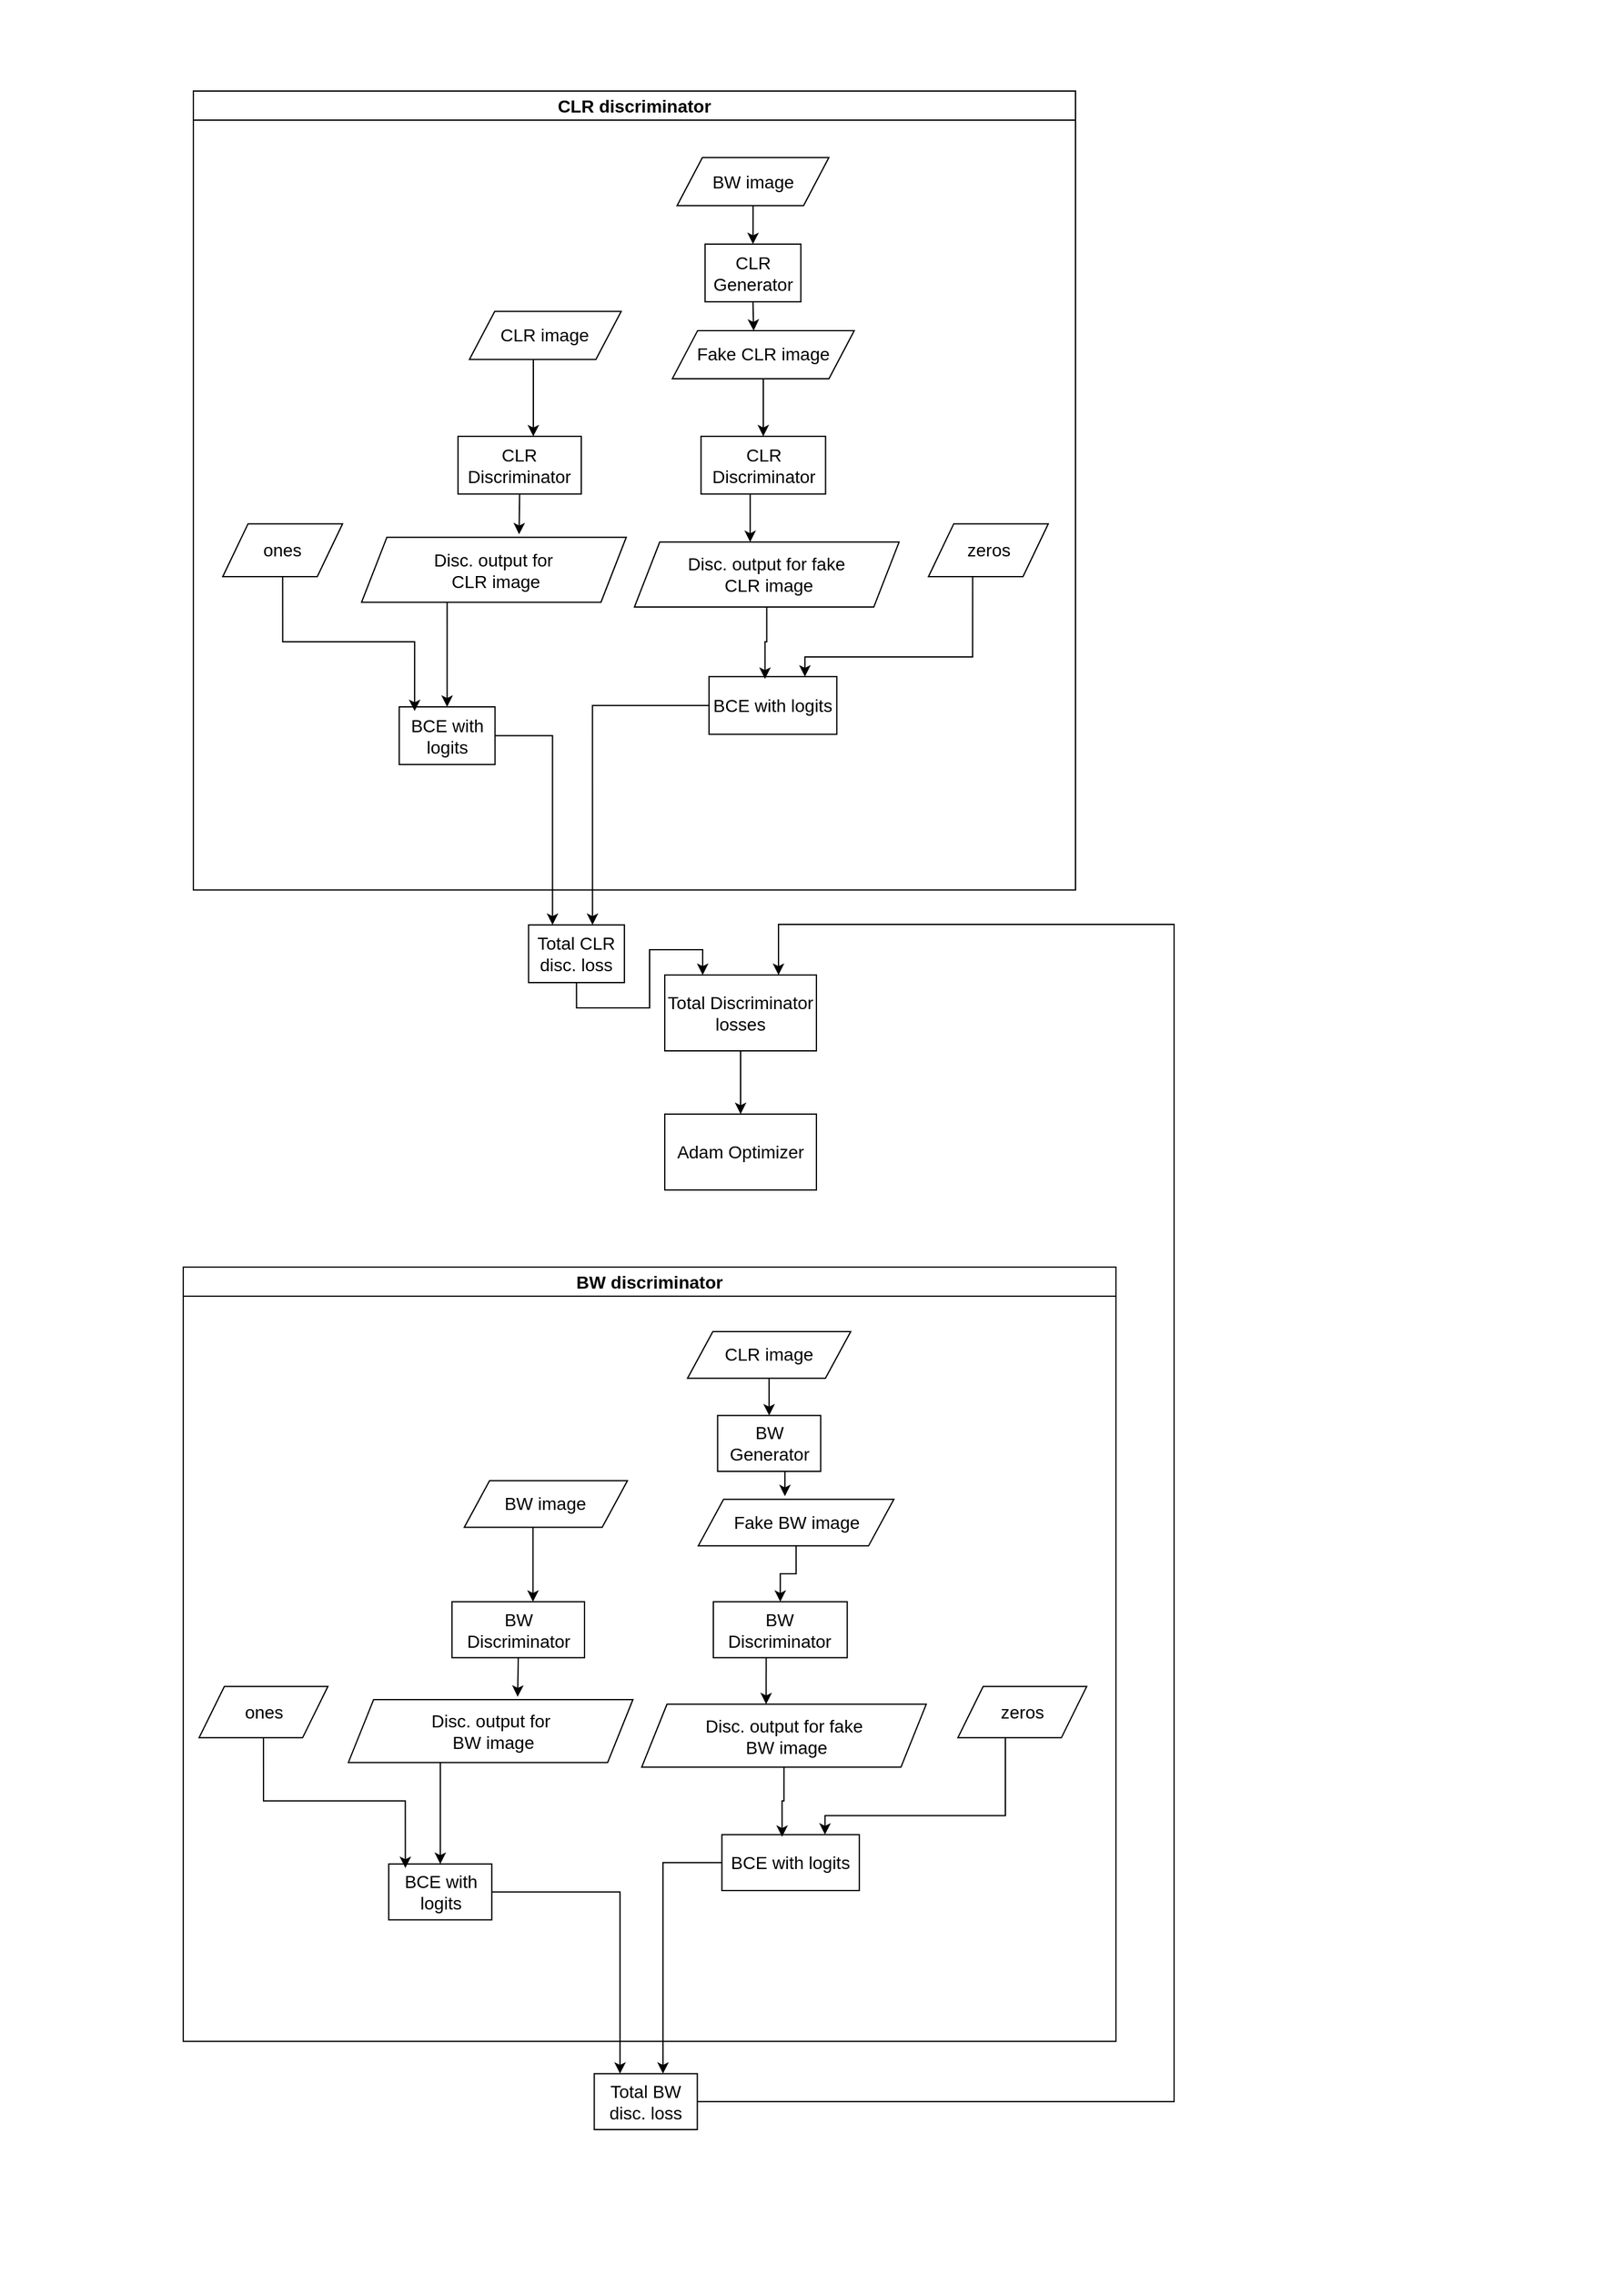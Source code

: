 <mxfile version="24.0.2" type="device">
  <diagram name="Page-1" id="wwtKJGUBj2cqh8s6im0r">
    <mxGraphModel dx="3916" dy="1740" grid="0" gridSize="10" guides="1" tooltips="1" connect="1" arrows="1" fold="1" page="0" pageScale="1" pageWidth="850" pageHeight="1100" math="0" shadow="0">
      <root>
        <mxCell id="0" />
        <mxCell id="1" parent="0" />
        <mxCell id="1-WBPtf6glRK3cqLHo0g-118" style="edgeStyle=orthogonalEdgeStyle;rounded=0;orthogonalLoop=1;jettySize=auto;html=1;exitX=0.5;exitY=1;exitDx=0;exitDy=0;entryX=0.5;entryY=0;entryDx=0;entryDy=0;fontSize=14;" parent="1" source="1-WBPtf6glRK3cqLHo0g-65" target="1-WBPtf6glRK3cqLHo0g-116" edge="1">
          <mxGeometry relative="1" as="geometry" />
        </mxCell>
        <mxCell id="1-WBPtf6glRK3cqLHo0g-65" value="Total Discriminator losses" style="rounded=0;whiteSpace=wrap;html=1;container=0;fontSize=14;" parent="1" vertex="1">
          <mxGeometry x="-930" y="730" width="120" height="60" as="geometry" />
        </mxCell>
        <mxCell id="1-WBPtf6glRK3cqLHo0g-73" style="edgeStyle=orthogonalEdgeStyle;rounded=0;orthogonalLoop=1;jettySize=auto;html=1;exitX=0.5;exitY=1;exitDx=0;exitDy=0;entryX=0.25;entryY=0;entryDx=0;entryDy=0;fontSize=14;" parent="1" source="1-WBPtf6glRK3cqLHo0g-58" target="1-WBPtf6glRK3cqLHo0g-65" edge="1">
          <mxGeometry relative="1" as="geometry" />
        </mxCell>
        <mxCell id="1-WBPtf6glRK3cqLHo0g-110" style="edgeStyle=orthogonalEdgeStyle;rounded=0;orthogonalLoop=1;jettySize=auto;html=1;entryX=0.75;entryY=0;entryDx=0;entryDy=0;fontSize=14;" parent="1" source="1-WBPtf6glRK3cqLHo0g-107" target="1-WBPtf6glRK3cqLHo0g-65" edge="1">
          <mxGeometry relative="1" as="geometry">
            <Array as="points">
              <mxPoint x="-527" y="690" />
              <mxPoint x="-840" y="690" />
            </Array>
          </mxGeometry>
        </mxCell>
        <mxCell id="1-WBPtf6glRK3cqLHo0g-116" value="Adam Optimizer" style="rounded=0;whiteSpace=wrap;html=1;fontSize=14;" parent="1" vertex="1">
          <mxGeometry x="-930" y="840" width="120" height="60" as="geometry" />
        </mxCell>
        <mxCell id="Qw_n5EtDE0Exwpx-iY5z-2" value="" style="swimlane;startSize=0;fontSize=14;strokeColor=none;" vertex="1" parent="1">
          <mxGeometry x="-1456" y="-41" width="1284" height="1797.6" as="geometry" />
        </mxCell>
        <mxCell id="Qw_n5EtDE0Exwpx-iY5z-3" value="" style="group;fontSize=14;" vertex="1" connectable="0" parent="Qw_n5EtDE0Exwpx-iY5z-2">
          <mxGeometry x="145" y="1002" width="738" height="682" as="geometry" />
        </mxCell>
        <mxCell id="1-WBPtf6glRK3cqLHo0g-84" value="CLR image" style="shape=parallelogram;perimeter=parallelogramPerimeter;whiteSpace=wrap;html=1;fixedSize=1;container=0;fontSize=14;" parent="Qw_n5EtDE0Exwpx-iY5z-3" vertex="1">
          <mxGeometry x="399.036" y="51.024" width="129.1" height="36.831" as="geometry" />
        </mxCell>
        <mxCell id="1-WBPtf6glRK3cqLHo0g-85" value="BW Generator" style="rounded=0;whiteSpace=wrap;html=1;container=0;fontSize=14;" parent="Qw_n5EtDE0Exwpx-iY5z-3" vertex="1">
          <mxGeometry x="422.817" y="117.319" width="81.537" height="44.197" as="geometry" />
        </mxCell>
        <mxCell id="1-WBPtf6glRK3cqLHo0g-86" style="edgeStyle=orthogonalEdgeStyle;rounded=0;orthogonalLoop=1;jettySize=auto;html=1;entryX=0.5;entryY=0;entryDx=0;entryDy=0;fontSize=14;" parent="Qw_n5EtDE0Exwpx-iY5z-3" source="1-WBPtf6glRK3cqLHo0g-84" target="1-WBPtf6glRK3cqLHo0g-85" edge="1">
          <mxGeometry relative="1" as="geometry" />
        </mxCell>
        <mxCell id="1-WBPtf6glRK3cqLHo0g-87" style="edgeStyle=orthogonalEdgeStyle;rounded=0;orthogonalLoop=1;jettySize=auto;html=1;entryX=0.5;entryY=0;entryDx=0;entryDy=0;fontSize=14;" parent="Qw_n5EtDE0Exwpx-iY5z-3" edge="1">
          <mxGeometry relative="1" as="geometry">
            <mxPoint x="276.731" y="205.713" as="sourcePoint" />
            <mxPoint x="276.731" y="264.642" as="targetPoint" />
          </mxGeometry>
        </mxCell>
        <mxCell id="1-WBPtf6glRK3cqLHo0g-88" value="BW image" style="shape=parallelogram;perimeter=parallelogramPerimeter;whiteSpace=wrap;html=1;fixedSize=1;container=0;fontSize=14;" parent="Qw_n5EtDE0Exwpx-iY5z-3" vertex="1">
          <mxGeometry x="222.373" y="168.882" width="129.1" height="36.831" as="geometry" />
        </mxCell>
        <mxCell id="1-WBPtf6glRK3cqLHo0g-89" value="BW Discriminator" style="rounded=0;whiteSpace=wrap;html=1;container=0;fontSize=14;" parent="Qw_n5EtDE0Exwpx-iY5z-3" vertex="1">
          <mxGeometry x="212.644" y="264.636" width="104.859" height="44.2" as="geometry" />
        </mxCell>
        <mxCell id="1-WBPtf6glRK3cqLHo0g-90" style="edgeStyle=orthogonalEdgeStyle;rounded=0;orthogonalLoop=1;jettySize=auto;html=1;entryX=0.5;entryY=0;entryDx=0;entryDy=0;exitX=0.438;exitY=1;exitDx=0;exitDy=0;exitPerimeter=0;fontSize=14;" parent="Qw_n5EtDE0Exwpx-iY5z-3" edge="1">
          <mxGeometry relative="1" as="geometry">
            <mxPoint x="461.248" y="308.839" as="sourcePoint" />
            <mxPoint x="461.208" y="345.67" as="targetPoint" />
          </mxGeometry>
        </mxCell>
        <mxCell id="1-WBPtf6glRK3cqLHo0g-91" value="BW Discriminator" style="rounded=0;whiteSpace=wrap;html=1;container=0;fontSize=14;" parent="Qw_n5EtDE0Exwpx-iY5z-3" vertex="1">
          <mxGeometry x="419.422" y="264.636" width="105.934" height="44.2" as="geometry" />
        </mxCell>
        <mxCell id="1-WBPtf6glRK3cqLHo0g-92" value="Disc. output for fake&lt;br style=&quot;font-size: 14px;&quot;&gt;&amp;nbsp;BW image" style="shape=parallelogram;perimeter=parallelogramPerimeter;whiteSpace=wrap;html=1;fixedSize=1;container=0;fontSize=14;" parent="Qw_n5EtDE0Exwpx-iY5z-3" vertex="1">
          <mxGeometry x="362.746" y="345.675" width="225.153" height="49.761" as="geometry" />
        </mxCell>
        <mxCell id="1-WBPtf6glRK3cqLHo0g-93" style="edgeStyle=orthogonalEdgeStyle;rounded=0;orthogonalLoop=1;jettySize=auto;html=1;entryX=0.5;entryY=0;entryDx=0;entryDy=0;fontSize=14;" parent="Qw_n5EtDE0Exwpx-iY5z-3" target="1-WBPtf6glRK3cqLHo0g-101" edge="1">
          <mxGeometry relative="1" as="geometry">
            <mxPoint x="276.715" y="382.501" as="sourcePoint" />
          </mxGeometry>
        </mxCell>
        <mxCell id="1-WBPtf6glRK3cqLHo0g-94" value="BCE with logits" style="rounded=0;whiteSpace=wrap;html=1;container=0;fontSize=14;" parent="Qw_n5EtDE0Exwpx-iY5z-3" vertex="1">
          <mxGeometry x="426.215" y="448.796" width="108.716" height="44.197" as="geometry" />
        </mxCell>
        <mxCell id="1-WBPtf6glRK3cqLHo0g-95" style="edgeStyle=orthogonalEdgeStyle;rounded=0;orthogonalLoop=1;jettySize=auto;html=1;entryX=0.75;entryY=0;entryDx=0;entryDy=0;exitX=0.369;exitY=0.945;exitDx=0;exitDy=0;exitPerimeter=0;fontSize=14;" parent="Qw_n5EtDE0Exwpx-iY5z-3" source="1-WBPtf6glRK3cqLHo0g-98" target="1-WBPtf6glRK3cqLHo0g-94" edge="1">
          <mxGeometry relative="1" as="geometry">
            <Array as="points">
              <mxPoint x="650.441" y="433.704" />
              <mxPoint x="507.844" y="433.704" />
            </Array>
            <mxPoint x="650.441" y="378.853" as="sourcePoint" />
          </mxGeometry>
        </mxCell>
        <mxCell id="1-WBPtf6glRK3cqLHo0g-96" value="BW discriminator" style="swimlane;whiteSpace=wrap;html=1;container=0;fontSize=14;" parent="Qw_n5EtDE0Exwpx-iY5z-3" vertex="1">
          <mxGeometry width="738" height="612.288" as="geometry" />
        </mxCell>
        <mxCell id="1-WBPtf6glRK3cqLHo0g-97" value="Fake BW image" style="shape=parallelogram;perimeter=parallelogramPerimeter;whiteSpace=wrap;html=1;fixedSize=1;container=0;fontSize=14;" parent="1-WBPtf6glRK3cqLHo0g-96" vertex="1">
          <mxGeometry x="407.526" y="183.61" width="154.73" height="36.827" as="geometry" />
        </mxCell>
        <mxCell id="1-WBPtf6glRK3cqLHo0g-98" value="zeros" style="shape=parallelogram;perimeter=parallelogramPerimeter;whiteSpace=wrap;html=1;fixedSize=1;container=0;fontSize=14;" parent="Qw_n5EtDE0Exwpx-iY5z-3" vertex="1">
          <mxGeometry x="612.913" y="331.658" width="101.921" height="40.514" as="geometry" />
        </mxCell>
        <mxCell id="1-WBPtf6glRK3cqLHo0g-99" value="Disc. output for&lt;br style=&quot;font-size: 14px;&quot;&gt;&amp;nbsp;BW image" style="shape=parallelogram;perimeter=parallelogramPerimeter;whiteSpace=wrap;html=1;fixedSize=1;container=0;fontSize=14;" parent="Qw_n5EtDE0Exwpx-iY5z-3" vertex="1">
          <mxGeometry x="130.639" y="341.989" width="225.153" height="49.761" as="geometry" />
        </mxCell>
        <mxCell id="1-WBPtf6glRK3cqLHo0g-100" value="ones" style="shape=parallelogram;perimeter=parallelogramPerimeter;whiteSpace=wrap;html=1;fixedSize=1;container=0;fontSize=14;" parent="Qw_n5EtDE0Exwpx-iY5z-3" vertex="1">
          <mxGeometry x="12.508" y="331.654" width="101.921" height="40.514" as="geometry" />
        </mxCell>
        <mxCell id="1-WBPtf6glRK3cqLHo0g-101" value="BCE with logits" style="rounded=0;whiteSpace=wrap;html=1;container=0;fontSize=14;" parent="Qw_n5EtDE0Exwpx-iY5z-3" vertex="1">
          <mxGeometry x="162.613" y="471.974" width="81.537" height="44.197" as="geometry" />
        </mxCell>
        <mxCell id="1-WBPtf6glRK3cqLHo0g-102" style="edgeStyle=orthogonalEdgeStyle;rounded=0;orthogonalLoop=1;jettySize=auto;html=1;exitX=0.5;exitY=1;exitDx=0;exitDy=0;entryX=0.161;entryY=0.073;entryDx=0;entryDy=0;entryPerimeter=0;fontSize=14;" parent="Qw_n5EtDE0Exwpx-iY5z-3" source="1-WBPtf6glRK3cqLHo0g-100" target="1-WBPtf6glRK3cqLHo0g-101" edge="1">
          <mxGeometry relative="1" as="geometry" />
        </mxCell>
        <mxCell id="1-WBPtf6glRK3cqLHo0g-103" style="edgeStyle=orthogonalEdgeStyle;rounded=0;orthogonalLoop=1;jettySize=auto;html=1;exitX=0.5;exitY=1;exitDx=0;exitDy=0;entryX=0.5;entryY=0;entryDx=0;entryDy=0;fontSize=14;" parent="Qw_n5EtDE0Exwpx-iY5z-3" source="1-WBPtf6glRK3cqLHo0g-97" target="1-WBPtf6glRK3cqLHo0g-91" edge="1">
          <mxGeometry relative="1" as="geometry" />
        </mxCell>
        <mxCell id="1-WBPtf6glRK3cqLHo0g-105" style="edgeStyle=orthogonalEdgeStyle;rounded=0;orthogonalLoop=1;jettySize=auto;html=1;exitX=0.5;exitY=1;exitDx=0;exitDy=0;entryX=0.595;entryY=-0.045;entryDx=0;entryDy=0;entryPerimeter=0;fontSize=14;" parent="Qw_n5EtDE0Exwpx-iY5z-3" source="1-WBPtf6glRK3cqLHo0g-89" target="1-WBPtf6glRK3cqLHo0g-99" edge="1">
          <mxGeometry relative="1" as="geometry" />
        </mxCell>
        <mxCell id="1-WBPtf6glRK3cqLHo0g-106" style="edgeStyle=orthogonalEdgeStyle;rounded=0;orthogonalLoop=1;jettySize=auto;html=1;exitX=0.5;exitY=1;exitDx=0;exitDy=0;entryX=0.438;entryY=0.039;entryDx=0;entryDy=0;entryPerimeter=0;fontSize=14;" parent="Qw_n5EtDE0Exwpx-iY5z-3" source="1-WBPtf6glRK3cqLHo0g-92" target="1-WBPtf6glRK3cqLHo0g-94" edge="1">
          <mxGeometry relative="1" as="geometry" />
        </mxCell>
        <mxCell id="1-WBPtf6glRK3cqLHo0g-107" value="Total BW disc. loss" style="rounded=0;whiteSpace=wrap;html=1;container=0;fontSize=14;" parent="Qw_n5EtDE0Exwpx-iY5z-3" vertex="1">
          <mxGeometry x="325.219" y="637.803" width="81.537" height="44.197" as="geometry" />
        </mxCell>
        <mxCell id="1-WBPtf6glRK3cqLHo0g-108" style="edgeStyle=orthogonalEdgeStyle;rounded=0;orthogonalLoop=1;jettySize=auto;html=1;entryX=0.25;entryY=0;entryDx=0;entryDy=0;fontSize=14;" parent="Qw_n5EtDE0Exwpx-iY5z-3" source="1-WBPtf6glRK3cqLHo0g-101" target="1-WBPtf6glRK3cqLHo0g-107" edge="1">
          <mxGeometry relative="1" as="geometry" />
        </mxCell>
        <mxCell id="1-WBPtf6glRK3cqLHo0g-109" style="edgeStyle=orthogonalEdgeStyle;rounded=0;orthogonalLoop=1;jettySize=auto;html=1;entryX=0.667;entryY=0;entryDx=0;entryDy=0;entryPerimeter=0;fontSize=14;" parent="Qw_n5EtDE0Exwpx-iY5z-3" source="1-WBPtf6glRK3cqLHo0g-94" target="1-WBPtf6glRK3cqLHo0g-107" edge="1">
          <mxGeometry relative="1" as="geometry" />
        </mxCell>
        <mxCell id="1-WBPtf6glRK3cqLHo0g-114" style="edgeStyle=orthogonalEdgeStyle;rounded=0;orthogonalLoop=1;jettySize=auto;html=1;exitX=0.5;exitY=1;exitDx=0;exitDy=0;entryX=0.443;entryY=-0.067;entryDx=0;entryDy=0;entryPerimeter=0;fontSize=14;" parent="Qw_n5EtDE0Exwpx-iY5z-3" source="1-WBPtf6glRK3cqLHo0g-85" target="1-WBPtf6glRK3cqLHo0g-97" edge="1">
          <mxGeometry relative="1" as="geometry" />
        </mxCell>
        <mxCell id="Qw_n5EtDE0Exwpx-iY5z-4" value="" style="group;fontSize=14;" vertex="1" connectable="0" parent="Qw_n5EtDE0Exwpx-iY5z-2">
          <mxGeometry x="153" y="72" width="698" height="705" as="geometry" />
        </mxCell>
        <mxCell id="1-WBPtf6glRK3cqLHo0g-36" value="BW image" style="shape=parallelogram;perimeter=parallelogramPerimeter;whiteSpace=wrap;html=1;fixedSize=1;container=0;fontSize=14;" parent="Qw_n5EtDE0Exwpx-iY5z-4" vertex="1">
          <mxGeometry x="382.751" y="52.646" width="120.067" height="38.002" as="geometry" />
        </mxCell>
        <mxCell id="1-WBPtf6glRK3cqLHo0g-38" value="CLR Generator" style="rounded=0;whiteSpace=wrap;html=1;container=0;fontSize=14;" parent="Qw_n5EtDE0Exwpx-iY5z-4" vertex="1">
          <mxGeometry x="404.869" y="121.049" width="75.832" height="45.602" as="geometry" />
        </mxCell>
        <mxCell id="1-WBPtf6glRK3cqLHo0g-35" style="edgeStyle=orthogonalEdgeStyle;rounded=0;orthogonalLoop=1;jettySize=auto;html=1;entryX=0.5;entryY=0;entryDx=0;entryDy=0;fontSize=14;" parent="Qw_n5EtDE0Exwpx-iY5z-4" source="1-WBPtf6glRK3cqLHo0g-36" target="1-WBPtf6glRK3cqLHo0g-38" edge="1">
          <mxGeometry relative="1" as="geometry" />
        </mxCell>
        <mxCell id="1-WBPtf6glRK3cqLHo0g-39" style="edgeStyle=orthogonalEdgeStyle;rounded=0;orthogonalLoop=1;jettySize=auto;html=1;entryX=0.5;entryY=0;entryDx=0;entryDy=0;fontSize=14;" parent="Qw_n5EtDE0Exwpx-iY5z-4" edge="1">
          <mxGeometry relative="1" as="geometry">
            <mxPoint x="269.003" y="212.254" as="sourcePoint" />
            <mxPoint x="269.003" y="273.056" as="targetPoint" />
          </mxGeometry>
        </mxCell>
        <mxCell id="1-WBPtf6glRK3cqLHo0g-40" value="CLR image" style="shape=parallelogram;perimeter=parallelogramPerimeter;whiteSpace=wrap;html=1;fixedSize=1;container=0;fontSize=14;" parent="Qw_n5EtDE0Exwpx-iY5z-4" vertex="1">
          <mxGeometry x="218.448" y="174.252" width="120.067" height="38.002" as="geometry" />
        </mxCell>
        <mxCell id="1-WBPtf6glRK3cqLHo0g-42" value="CLR Discriminator" style="rounded=0;whiteSpace=wrap;html=1;container=0;fontSize=14;" parent="Qw_n5EtDE0Exwpx-iY5z-4" vertex="1">
          <mxGeometry x="209.4" y="273.05" width="97.522" height="45.605" as="geometry" />
        </mxCell>
        <mxCell id="1-WBPtf6glRK3cqLHo0g-47" style="edgeStyle=orthogonalEdgeStyle;rounded=0;orthogonalLoop=1;jettySize=auto;html=1;entryX=0.5;entryY=0;entryDx=0;entryDy=0;exitX=0.438;exitY=1;exitDx=0;exitDy=0;exitPerimeter=0;fontSize=14;" parent="Qw_n5EtDE0Exwpx-iY5z-4" edge="1">
          <mxGeometry relative="1" as="geometry">
            <mxPoint x="440.611" y="318.659" as="sourcePoint" />
            <mxPoint x="440.573" y="356.66" as="targetPoint" />
          </mxGeometry>
        </mxCell>
        <mxCell id="1-WBPtf6glRK3cqLHo0g-48" value="CLR Discriminator" style="rounded=0;whiteSpace=wrap;html=1;container=0;fontSize=14;" parent="Qw_n5EtDE0Exwpx-iY5z-4" vertex="1">
          <mxGeometry x="401.711" y="273.05" width="98.523" height="45.605" as="geometry" />
        </mxCell>
        <mxCell id="1-WBPtf6glRK3cqLHo0g-50" value="Disc. output for fake&lt;br style=&quot;font-size: 14px;&quot;&gt;&amp;nbsp;CLR image" style="shape=parallelogram;perimeter=parallelogramPerimeter;whiteSpace=wrap;html=1;fixedSize=1;container=0;fontSize=14;" parent="Qw_n5EtDE0Exwpx-iY5z-4" vertex="1">
          <mxGeometry x="349" y="356.666" width="209.4" height="51.343" as="geometry" />
        </mxCell>
        <mxCell id="1-WBPtf6glRK3cqLHo0g-45" style="edgeStyle=orthogonalEdgeStyle;rounded=0;orthogonalLoop=1;jettySize=auto;html=1;entryX=0.5;entryY=0;entryDx=0;entryDy=0;fontSize=14;" parent="Qw_n5EtDE0Exwpx-iY5z-4" target="1-WBPtf6glRK3cqLHo0g-52" edge="1">
          <mxGeometry relative="1" as="geometry">
            <mxPoint x="268.989" y="394.662" as="sourcePoint" />
          </mxGeometry>
        </mxCell>
        <mxCell id="1-WBPtf6glRK3cqLHo0g-55" value="BCE with logits" style="rounded=0;whiteSpace=wrap;html=1;container=0;fontSize=14;" parent="Qw_n5EtDE0Exwpx-iY5z-4" vertex="1">
          <mxGeometry x="408.028" y="463.065" width="101.109" height="45.602" as="geometry" />
        </mxCell>
        <mxCell id="1-WBPtf6glRK3cqLHo0g-56" style="edgeStyle=orthogonalEdgeStyle;rounded=0;orthogonalLoop=1;jettySize=auto;html=1;entryX=0.75;entryY=0;entryDx=0;entryDy=0;exitX=0.369;exitY=0.945;exitDx=0;exitDy=0;exitPerimeter=0;fontSize=14;" parent="Qw_n5EtDE0Exwpx-iY5z-4" source="1-WBPtf6glRK3cqLHo0g-57" target="1-WBPtf6glRK3cqLHo0g-55" edge="1">
          <mxGeometry relative="1" as="geometry">
            <Array as="points">
              <mxPoint x="616.567" y="447.494" />
              <mxPoint x="483.947" y="447.494" />
            </Array>
            <mxPoint x="616.567" y="390.899" as="sourcePoint" />
          </mxGeometry>
        </mxCell>
        <mxCell id="1-WBPtf6glRK3cqLHo0g-63" value="CLR discriminator" style="swimlane;whiteSpace=wrap;html=1;container=0;fontSize=14;" parent="Qw_n5EtDE0Exwpx-iY5z-4" vertex="1">
          <mxGeometry width="698" height="631.756" as="geometry" />
        </mxCell>
        <mxCell id="1-WBPtf6glRK3cqLHo0g-44" value="Fake CLR image" style="shape=parallelogram;perimeter=parallelogramPerimeter;whiteSpace=wrap;html=1;fixedSize=1;container=0;fontSize=14;" parent="1-WBPtf6glRK3cqLHo0g-63" vertex="1">
          <mxGeometry x="379.014" y="189.448" width="143.904" height="37.997" as="geometry" />
        </mxCell>
        <mxCell id="1-WBPtf6glRK3cqLHo0g-57" value="zeros" style="shape=parallelogram;perimeter=parallelogramPerimeter;whiteSpace=wrap;html=1;fixedSize=1;container=0;fontSize=14;" parent="Qw_n5EtDE0Exwpx-iY5z-4" vertex="1">
          <mxGeometry x="581.665" y="342.203" width="94.79" height="41.802" as="geometry" />
        </mxCell>
        <mxCell id="1-WBPtf6glRK3cqLHo0g-68" value="Disc. output for&lt;br style=&quot;font-size: 14px;&quot;&gt;&amp;nbsp;CLR image" style="shape=parallelogram;perimeter=parallelogramPerimeter;whiteSpace=wrap;html=1;fixedSize=1;container=0;fontSize=14;" parent="Qw_n5EtDE0Exwpx-iY5z-4" vertex="1">
          <mxGeometry x="133.132" y="352.862" width="209.4" height="51.343" as="geometry" />
        </mxCell>
        <mxCell id="1-WBPtf6glRK3cqLHo0g-53" value="ones" style="shape=parallelogram;perimeter=parallelogramPerimeter;whiteSpace=wrap;html=1;fixedSize=1;container=0;fontSize=14;" parent="Qw_n5EtDE0Exwpx-iY5z-4" vertex="1">
          <mxGeometry x="23.267" y="342.199" width="94.79" height="41.802" as="geometry" />
        </mxCell>
        <mxCell id="1-WBPtf6glRK3cqLHo0g-52" value="BCE with logits" style="rounded=0;whiteSpace=wrap;html=1;container=0;fontSize=14;" parent="Qw_n5EtDE0Exwpx-iY5z-4" vertex="1">
          <mxGeometry x="162.869" y="486.98" width="75.832" height="45.602" as="geometry" />
        </mxCell>
        <mxCell id="1-WBPtf6glRK3cqLHo0g-70" style="edgeStyle=orthogonalEdgeStyle;rounded=0;orthogonalLoop=1;jettySize=auto;html=1;exitX=0.5;exitY=1;exitDx=0;exitDy=0;entryX=0.161;entryY=0.073;entryDx=0;entryDy=0;entryPerimeter=0;fontSize=14;" parent="Qw_n5EtDE0Exwpx-iY5z-4" source="1-WBPtf6glRK3cqLHo0g-53" target="1-WBPtf6glRK3cqLHo0g-52" edge="1">
          <mxGeometry relative="1" as="geometry" />
        </mxCell>
        <mxCell id="1-WBPtf6glRK3cqLHo0g-74" style="edgeStyle=orthogonalEdgeStyle;rounded=0;orthogonalLoop=1;jettySize=auto;html=1;exitX=0.5;exitY=1;exitDx=0;exitDy=0;entryX=0.5;entryY=0;entryDx=0;entryDy=0;fontSize=14;" parent="Qw_n5EtDE0Exwpx-iY5z-4" source="1-WBPtf6glRK3cqLHo0g-44" target="1-WBPtf6glRK3cqLHo0g-48" edge="1">
          <mxGeometry relative="1" as="geometry" />
        </mxCell>
        <mxCell id="1-WBPtf6glRK3cqLHo0g-78" style="edgeStyle=orthogonalEdgeStyle;rounded=0;orthogonalLoop=1;jettySize=auto;html=1;exitX=0.5;exitY=1;exitDx=0;exitDy=0;entryX=0.595;entryY=-0.045;entryDx=0;entryDy=0;entryPerimeter=0;fontSize=14;" parent="Qw_n5EtDE0Exwpx-iY5z-4" source="1-WBPtf6glRK3cqLHo0g-42" target="1-WBPtf6glRK3cqLHo0g-68" edge="1">
          <mxGeometry relative="1" as="geometry" />
        </mxCell>
        <mxCell id="1-WBPtf6glRK3cqLHo0g-81" style="edgeStyle=orthogonalEdgeStyle;rounded=0;orthogonalLoop=1;jettySize=auto;html=1;exitX=0.5;exitY=1;exitDx=0;exitDy=0;entryX=0.438;entryY=0.039;entryDx=0;entryDy=0;entryPerimeter=0;fontSize=14;" parent="Qw_n5EtDE0Exwpx-iY5z-4" source="1-WBPtf6glRK3cqLHo0g-50" target="1-WBPtf6glRK3cqLHo0g-55" edge="1">
          <mxGeometry relative="1" as="geometry" />
        </mxCell>
        <mxCell id="1-WBPtf6glRK3cqLHo0g-112" style="edgeStyle=orthogonalEdgeStyle;rounded=0;orthogonalLoop=1;jettySize=auto;html=1;exitX=0.5;exitY=1;exitDx=0;exitDy=0;entryX=0.447;entryY=0.002;entryDx=0;entryDy=0;entryPerimeter=0;fontSize=14;" parent="Qw_n5EtDE0Exwpx-iY5z-4" source="1-WBPtf6glRK3cqLHo0g-38" target="1-WBPtf6glRK3cqLHo0g-44" edge="1">
          <mxGeometry relative="1" as="geometry" />
        </mxCell>
        <mxCell id="1-WBPtf6glRK3cqLHo0g-58" value="Total CLR disc. loss" style="rounded=0;whiteSpace=wrap;html=1;container=0;fontSize=14;" parent="Qw_n5EtDE0Exwpx-iY5z-4" vertex="1">
          <mxGeometry x="265.239" y="659.398" width="75.832" height="45.602" as="geometry" />
        </mxCell>
        <mxCell id="1-WBPtf6glRK3cqLHo0g-51" style="edgeStyle=orthogonalEdgeStyle;rounded=0;orthogonalLoop=1;jettySize=auto;html=1;entryX=0.25;entryY=0;entryDx=0;entryDy=0;fontSize=14;" parent="Qw_n5EtDE0Exwpx-iY5z-4" source="1-WBPtf6glRK3cqLHo0g-52" target="1-WBPtf6glRK3cqLHo0g-58" edge="1">
          <mxGeometry relative="1" as="geometry" />
        </mxCell>
        <mxCell id="1-WBPtf6glRK3cqLHo0g-59" style="edgeStyle=orthogonalEdgeStyle;rounded=0;orthogonalLoop=1;jettySize=auto;html=1;entryX=0.667;entryY=0;entryDx=0;entryDy=0;entryPerimeter=0;fontSize=14;" parent="Qw_n5EtDE0Exwpx-iY5z-4" source="1-WBPtf6glRK3cqLHo0g-55" target="1-WBPtf6glRK3cqLHo0g-58" edge="1">
          <mxGeometry relative="1" as="geometry" />
        </mxCell>
      </root>
    </mxGraphModel>
  </diagram>
</mxfile>
